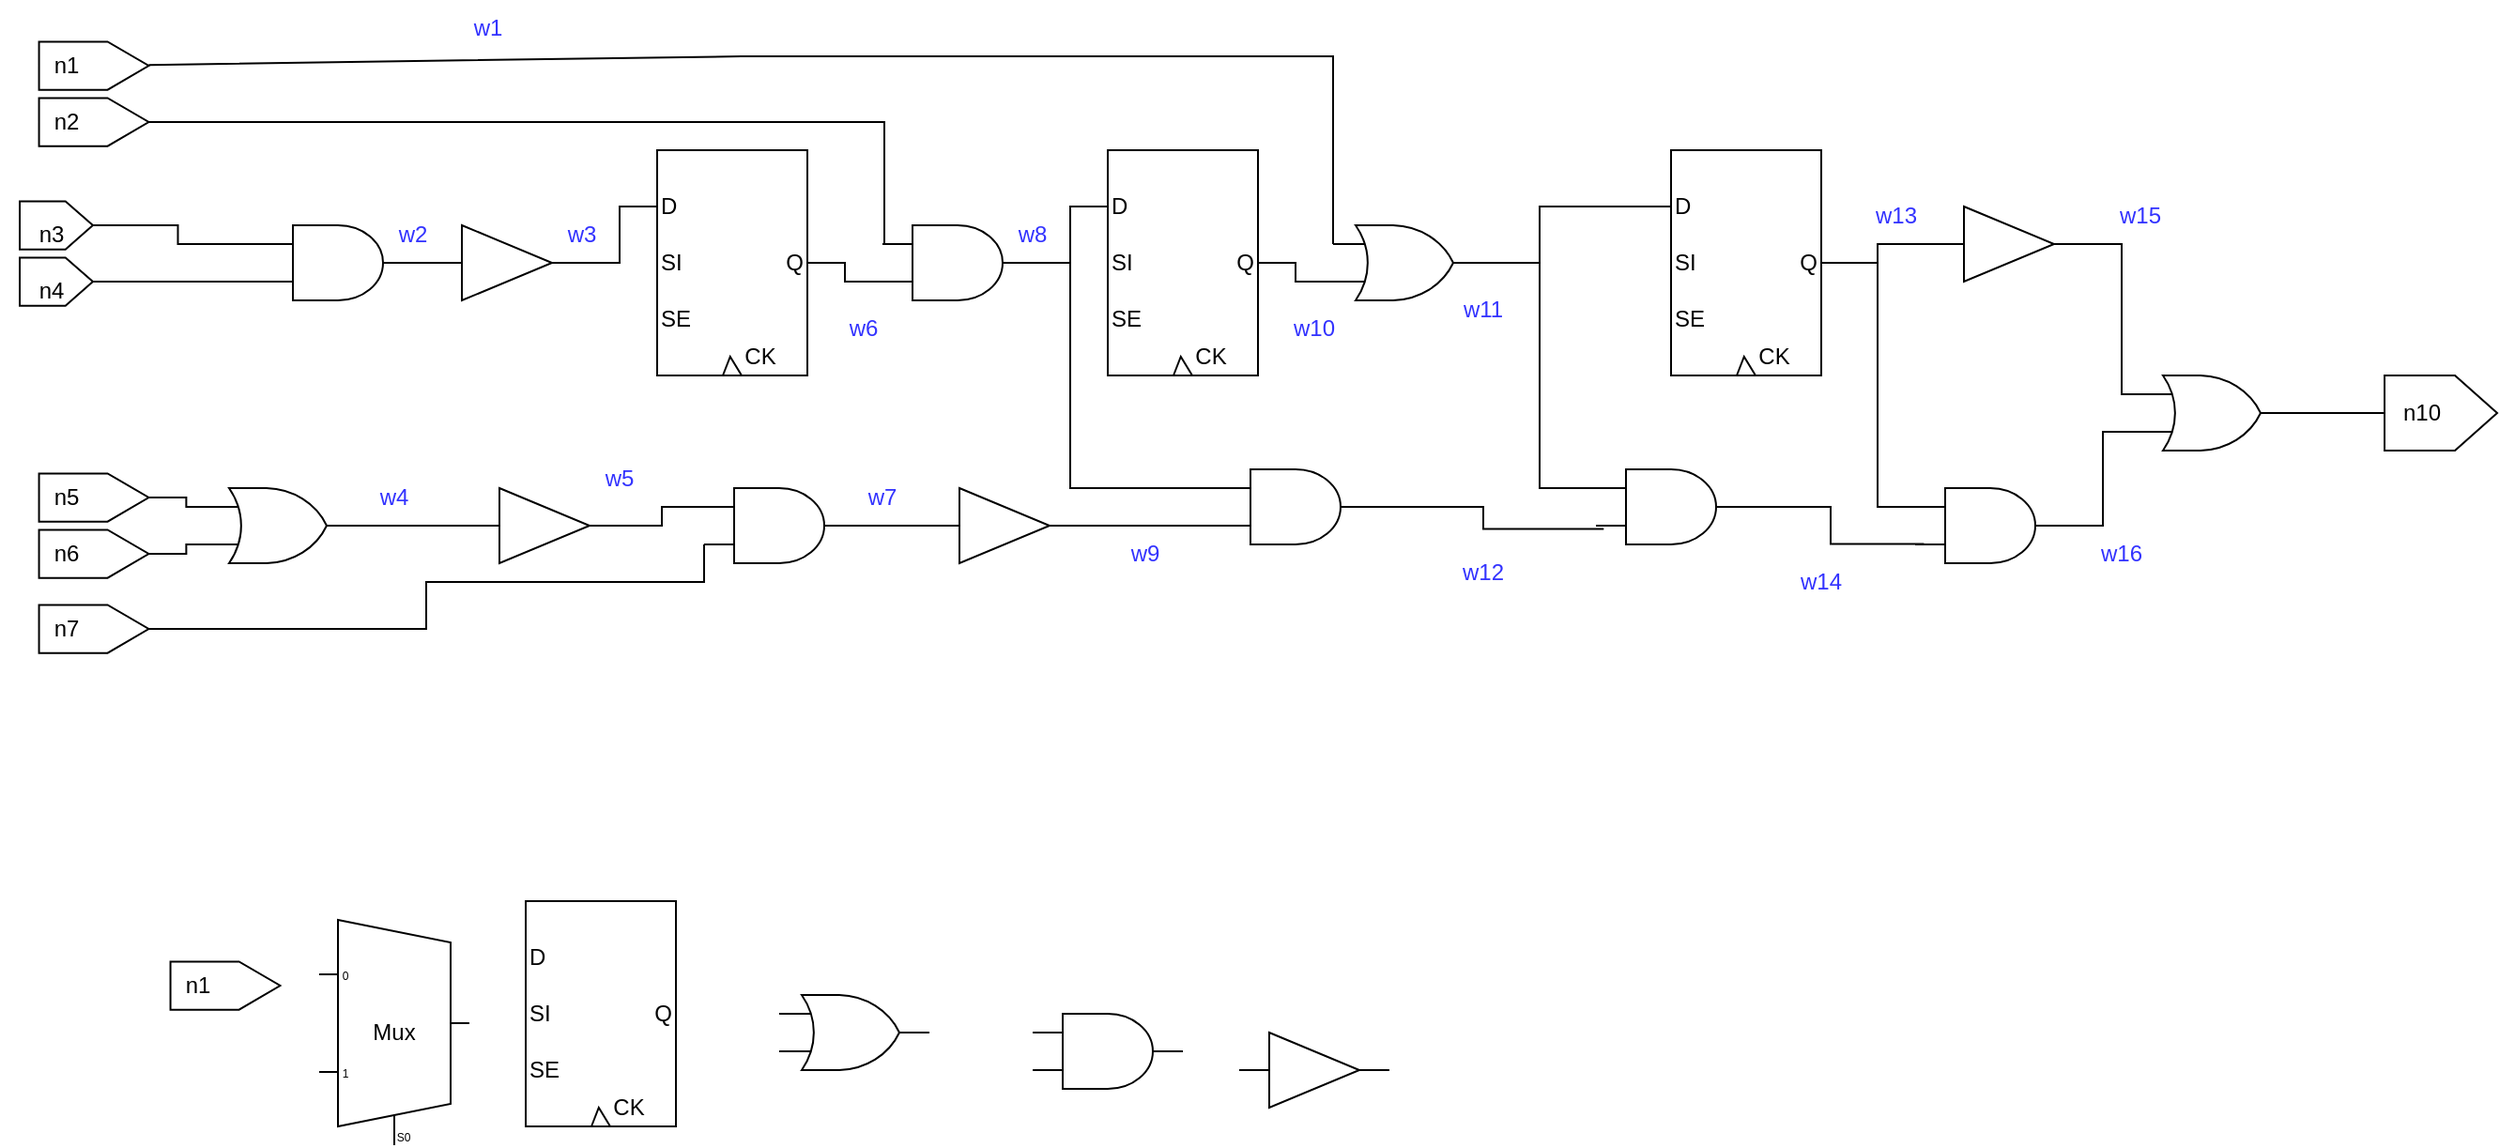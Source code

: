 <mxfile version="26.0.11">
  <diagram name="第 1 页" id="vpc49ctVf73j3qr0SeGl">
    <mxGraphModel dx="1728" dy="922" grid="1" gridSize="10" guides="1" tooltips="1" connect="1" arrows="1" fold="1" page="1" pageScale="1" pageWidth="850" pageHeight="1100" math="0" shadow="0">
      <root>
        <mxCell id="0" />
        <mxCell id="1" parent="0" />
        <mxCell id="kKcUOd927iJBqHVpucFE-1" value="" style="verticalLabelPosition=bottom;shadow=0;dashed=0;align=center;html=1;verticalAlign=top;shape=mxgraph.electrical.logic_gates.logic_gate;operation=and;" vertex="1" parent="1">
          <mxGeometry x="150" y="360" width="80" height="40" as="geometry" />
        </mxCell>
        <mxCell id="kKcUOd927iJBqHVpucFE-54" style="edgeStyle=orthogonalEdgeStyle;rounded=0;orthogonalLoop=1;jettySize=auto;html=1;entryX=0;entryY=0.5;entryDx=0;entryDy=0;endArrow=none;startFill=0;" edge="1" parent="1" source="kKcUOd927iJBqHVpucFE-2" target="kKcUOd927iJBqHVpucFE-25">
          <mxGeometry relative="1" as="geometry" />
        </mxCell>
        <mxCell id="kKcUOd927iJBqHVpucFE-2" value="" style="verticalLabelPosition=bottom;shadow=0;dashed=0;align=center;html=1;verticalAlign=top;shape=mxgraph.electrical.logic_gates.buffer2;" vertex="1" parent="1">
          <mxGeometry x="240" y="360" width="80" height="40" as="geometry" />
        </mxCell>
        <mxCell id="kKcUOd927iJBqHVpucFE-3" value="Mux" style="shadow=0;dashed=0;align=center;html=1;strokeWidth=1;shape=mxgraph.electrical.abstract.mux2;whiteSpace=wrap;" vertex="1" parent="1">
          <mxGeometry x="180" y="730" width="80" height="120" as="geometry" />
        </mxCell>
        <mxCell id="kKcUOd927iJBqHVpucFE-13" value="" style="group" vertex="1" connectable="0" parent="1">
          <mxGeometry x="600" y="320" width="80" height="120" as="geometry" />
        </mxCell>
        <mxCell id="kKcUOd927iJBqHVpucFE-6" value="" style="rounded=0;whiteSpace=wrap;html=1;" vertex="1" parent="kKcUOd927iJBqHVpucFE-13">
          <mxGeometry width="80" height="120" as="geometry" />
        </mxCell>
        <mxCell id="kKcUOd927iJBqHVpucFE-7" value="D" style="text;html=1;align=left;verticalAlign=middle;whiteSpace=wrap;rounded=0;" vertex="1" parent="kKcUOd927iJBqHVpucFE-13">
          <mxGeometry y="20" width="20" height="20" as="geometry" />
        </mxCell>
        <mxCell id="kKcUOd927iJBqHVpucFE-8" value="SI" style="text;html=1;align=left;verticalAlign=middle;whiteSpace=wrap;rounded=0;" vertex="1" parent="kKcUOd927iJBqHVpucFE-13">
          <mxGeometry y="50" width="20" height="20" as="geometry" />
        </mxCell>
        <mxCell id="kKcUOd927iJBqHVpucFE-9" value="SE" style="text;html=1;align=left;verticalAlign=middle;whiteSpace=wrap;rounded=0;" vertex="1" parent="kKcUOd927iJBqHVpucFE-13">
          <mxGeometry y="80" width="20" height="20" as="geometry" />
        </mxCell>
        <mxCell id="kKcUOd927iJBqHVpucFE-10" value="" style="verticalLabelPosition=bottom;verticalAlign=top;html=1;shape=mxgraph.basic.acute_triangle;dx=0.39;" vertex="1" parent="kKcUOd927iJBqHVpucFE-13">
          <mxGeometry x="35" y="110" width="10" height="10" as="geometry" />
        </mxCell>
        <mxCell id="kKcUOd927iJBqHVpucFE-11" value="CK" style="text;html=1;align=center;verticalAlign=middle;whiteSpace=wrap;rounded=0;" vertex="1" parent="kKcUOd927iJBqHVpucFE-13">
          <mxGeometry x="45" y="100" width="20" height="20" as="geometry" />
        </mxCell>
        <mxCell id="kKcUOd927iJBqHVpucFE-12" value="Q" style="text;html=1;align=right;verticalAlign=middle;whiteSpace=wrap;rounded=0;" vertex="1" parent="kKcUOd927iJBqHVpucFE-13">
          <mxGeometry x="60" y="50" width="20" height="20" as="geometry" />
        </mxCell>
        <mxCell id="kKcUOd927iJBqHVpucFE-14" value="" style="group" vertex="1" connectable="0" parent="1">
          <mxGeometry x="290" y="720" width="80" height="120" as="geometry" />
        </mxCell>
        <mxCell id="kKcUOd927iJBqHVpucFE-15" value="" style="rounded=0;whiteSpace=wrap;html=1;" vertex="1" parent="kKcUOd927iJBqHVpucFE-14">
          <mxGeometry width="80" height="120" as="geometry" />
        </mxCell>
        <mxCell id="kKcUOd927iJBqHVpucFE-16" value="D" style="text;html=1;align=left;verticalAlign=middle;whiteSpace=wrap;rounded=0;" vertex="1" parent="kKcUOd927iJBqHVpucFE-14">
          <mxGeometry y="20" width="20" height="20" as="geometry" />
        </mxCell>
        <mxCell id="kKcUOd927iJBqHVpucFE-17" value="SI" style="text;html=1;align=left;verticalAlign=middle;whiteSpace=wrap;rounded=0;" vertex="1" parent="kKcUOd927iJBqHVpucFE-14">
          <mxGeometry y="50" width="20" height="20" as="geometry" />
        </mxCell>
        <mxCell id="kKcUOd927iJBqHVpucFE-18" value="SE" style="text;html=1;align=left;verticalAlign=middle;whiteSpace=wrap;rounded=0;" vertex="1" parent="kKcUOd927iJBqHVpucFE-14">
          <mxGeometry y="80" width="20" height="20" as="geometry" />
        </mxCell>
        <mxCell id="kKcUOd927iJBqHVpucFE-19" value="" style="verticalLabelPosition=bottom;verticalAlign=top;html=1;shape=mxgraph.basic.acute_triangle;dx=0.39;" vertex="1" parent="kKcUOd927iJBqHVpucFE-14">
          <mxGeometry x="35" y="110" width="10" height="10" as="geometry" />
        </mxCell>
        <mxCell id="kKcUOd927iJBqHVpucFE-20" value="CK" style="text;html=1;align=center;verticalAlign=middle;whiteSpace=wrap;rounded=0;" vertex="1" parent="kKcUOd927iJBqHVpucFE-14">
          <mxGeometry x="45" y="100" width="20" height="20" as="geometry" />
        </mxCell>
        <mxCell id="kKcUOd927iJBqHVpucFE-21" value="Q" style="text;html=1;align=right;verticalAlign=middle;whiteSpace=wrap;rounded=0;" vertex="1" parent="kKcUOd927iJBqHVpucFE-14">
          <mxGeometry x="60" y="50" width="20" height="20" as="geometry" />
        </mxCell>
        <mxCell id="kKcUOd927iJBqHVpucFE-105" style="edgeStyle=orthogonalEdgeStyle;rounded=0;orthogonalLoop=1;jettySize=auto;html=1;entryX=0;entryY=0.5;entryDx=0;entryDy=0;endArrow=none;startFill=0;" edge="1" parent="1" source="kKcUOd927iJBqHVpucFE-22" target="kKcUOd927iJBqHVpucFE-34">
          <mxGeometry relative="1" as="geometry">
            <Array as="points">
              <mxPoint x="830" y="380" />
              <mxPoint x="830" y="350" />
            </Array>
          </mxGeometry>
        </mxCell>
        <mxCell id="kKcUOd927iJBqHVpucFE-22" value="" style="verticalLabelPosition=bottom;shadow=0;dashed=0;align=center;html=1;verticalAlign=top;shape=mxgraph.electrical.logic_gates.logic_gate;operation=or;" vertex="1" parent="1">
          <mxGeometry x="720" y="360" width="80" height="40" as="geometry" />
        </mxCell>
        <mxCell id="kKcUOd927iJBqHVpucFE-23" value="" style="group" vertex="1" connectable="0" parent="1">
          <mxGeometry x="360" y="320" width="80" height="120" as="geometry" />
        </mxCell>
        <mxCell id="kKcUOd927iJBqHVpucFE-24" value="" style="rounded=0;whiteSpace=wrap;html=1;" vertex="1" parent="kKcUOd927iJBqHVpucFE-23">
          <mxGeometry width="80" height="120" as="geometry" />
        </mxCell>
        <mxCell id="kKcUOd927iJBqHVpucFE-25" value="D" style="text;html=1;align=left;verticalAlign=middle;whiteSpace=wrap;rounded=0;" vertex="1" parent="kKcUOd927iJBqHVpucFE-23">
          <mxGeometry y="20" width="20" height="20" as="geometry" />
        </mxCell>
        <mxCell id="kKcUOd927iJBqHVpucFE-26" value="SI" style="text;html=1;align=left;verticalAlign=middle;whiteSpace=wrap;rounded=0;" vertex="1" parent="kKcUOd927iJBqHVpucFE-23">
          <mxGeometry y="50" width="20" height="20" as="geometry" />
        </mxCell>
        <mxCell id="kKcUOd927iJBqHVpucFE-27" value="SE" style="text;html=1;align=left;verticalAlign=middle;whiteSpace=wrap;rounded=0;" vertex="1" parent="kKcUOd927iJBqHVpucFE-23">
          <mxGeometry y="80" width="20" height="20" as="geometry" />
        </mxCell>
        <mxCell id="kKcUOd927iJBqHVpucFE-28" value="" style="verticalLabelPosition=bottom;verticalAlign=top;html=1;shape=mxgraph.basic.acute_triangle;dx=0.39;" vertex="1" parent="kKcUOd927iJBqHVpucFE-23">
          <mxGeometry x="35" y="110" width="10" height="10" as="geometry" />
        </mxCell>
        <mxCell id="kKcUOd927iJBqHVpucFE-29" value="CK" style="text;html=1;align=center;verticalAlign=middle;whiteSpace=wrap;rounded=0;" vertex="1" parent="kKcUOd927iJBqHVpucFE-23">
          <mxGeometry x="45" y="100" width="20" height="20" as="geometry" />
        </mxCell>
        <mxCell id="kKcUOd927iJBqHVpucFE-30" value="Q" style="text;html=1;align=right;verticalAlign=middle;whiteSpace=wrap;rounded=0;" vertex="1" parent="kKcUOd927iJBqHVpucFE-23">
          <mxGeometry x="60" y="50" width="20" height="20" as="geometry" />
        </mxCell>
        <mxCell id="kKcUOd927iJBqHVpucFE-58" style="edgeStyle=orthogonalEdgeStyle;rounded=0;orthogonalLoop=1;jettySize=auto;html=1;entryX=0;entryY=0.5;entryDx=0;entryDy=0;endArrow=none;startFill=0;" edge="1" parent="1" source="kKcUOd927iJBqHVpucFE-31" target="kKcUOd927iJBqHVpucFE-7">
          <mxGeometry relative="1" as="geometry" />
        </mxCell>
        <mxCell id="kKcUOd927iJBqHVpucFE-31" value="" style="verticalLabelPosition=bottom;shadow=0;dashed=0;align=center;html=1;verticalAlign=top;shape=mxgraph.electrical.logic_gates.logic_gate;operation=and;" vertex="1" parent="1">
          <mxGeometry x="480" y="360" width="80" height="40" as="geometry" />
        </mxCell>
        <mxCell id="kKcUOd927iJBqHVpucFE-32" value="" style="group" vertex="1" connectable="0" parent="1">
          <mxGeometry x="900" y="320" width="80" height="120" as="geometry" />
        </mxCell>
        <mxCell id="kKcUOd927iJBqHVpucFE-33" value="" style="rounded=0;whiteSpace=wrap;html=1;" vertex="1" parent="kKcUOd927iJBqHVpucFE-32">
          <mxGeometry width="80" height="120" as="geometry" />
        </mxCell>
        <mxCell id="kKcUOd927iJBqHVpucFE-34" value="D" style="text;html=1;align=left;verticalAlign=middle;whiteSpace=wrap;rounded=0;" vertex="1" parent="kKcUOd927iJBqHVpucFE-32">
          <mxGeometry y="20" width="20" height="20" as="geometry" />
        </mxCell>
        <mxCell id="kKcUOd927iJBqHVpucFE-35" value="SI" style="text;html=1;align=left;verticalAlign=middle;whiteSpace=wrap;rounded=0;" vertex="1" parent="kKcUOd927iJBqHVpucFE-32">
          <mxGeometry y="50" width="20" height="20" as="geometry" />
        </mxCell>
        <mxCell id="kKcUOd927iJBqHVpucFE-36" value="SE" style="text;html=1;align=left;verticalAlign=middle;whiteSpace=wrap;rounded=0;" vertex="1" parent="kKcUOd927iJBqHVpucFE-32">
          <mxGeometry y="80" width="20" height="20" as="geometry" />
        </mxCell>
        <mxCell id="kKcUOd927iJBqHVpucFE-37" value="" style="verticalLabelPosition=bottom;verticalAlign=top;html=1;shape=mxgraph.basic.acute_triangle;dx=0.39;" vertex="1" parent="kKcUOd927iJBqHVpucFE-32">
          <mxGeometry x="35" y="110" width="10" height="10" as="geometry" />
        </mxCell>
        <mxCell id="kKcUOd927iJBqHVpucFE-38" value="CK" style="text;html=1;align=center;verticalAlign=middle;whiteSpace=wrap;rounded=0;" vertex="1" parent="kKcUOd927iJBqHVpucFE-32">
          <mxGeometry x="45" y="100" width="20" height="20" as="geometry" />
        </mxCell>
        <mxCell id="kKcUOd927iJBqHVpucFE-39" value="Q" style="text;html=1;align=right;verticalAlign=middle;whiteSpace=wrap;rounded=0;" vertex="1" parent="kKcUOd927iJBqHVpucFE-32">
          <mxGeometry x="60" y="50" width="20" height="20" as="geometry" />
        </mxCell>
        <mxCell id="kKcUOd927iJBqHVpucFE-40" value="" style="verticalLabelPosition=bottom;shadow=0;dashed=0;align=center;html=1;verticalAlign=top;shape=mxgraph.electrical.logic_gates.logic_gate;operation=or;" vertex="1" parent="1">
          <mxGeometry x="425" y="770" width="80" height="40" as="geometry" />
        </mxCell>
        <mxCell id="kKcUOd927iJBqHVpucFE-41" value="" style="verticalLabelPosition=bottom;shadow=0;dashed=0;align=center;html=1;verticalAlign=top;shape=mxgraph.electrical.logic_gates.logic_gate;operation=and;" vertex="1" parent="1">
          <mxGeometry x="560" y="780" width="80" height="40" as="geometry" />
        </mxCell>
        <mxCell id="kKcUOd927iJBqHVpucFE-42" value="" style="verticalLabelPosition=bottom;shadow=0;dashed=0;align=center;html=1;verticalAlign=top;shape=mxgraph.electrical.logic_gates.buffer2;" vertex="1" parent="1">
          <mxGeometry x="670" y="790" width="80" height="40" as="geometry" />
        </mxCell>
        <mxCell id="kKcUOd927iJBqHVpucFE-43" value="" style="verticalLabelPosition=bottom;shadow=0;dashed=0;align=center;html=1;verticalAlign=top;shape=mxgraph.electrical.logic_gates.buffer2;" vertex="1" parent="1">
          <mxGeometry x="1040" y="350" width="80" height="40" as="geometry" />
        </mxCell>
        <mxCell id="kKcUOd927iJBqHVpucFE-56" value="" style="edgeStyle=orthogonalEdgeStyle;rounded=0;orthogonalLoop=1;jettySize=auto;html=1;endArrow=none;startFill=0;" edge="1" parent="1" source="kKcUOd927iJBqHVpucFE-45" target="kKcUOd927iJBqHVpucFE-46">
          <mxGeometry relative="1" as="geometry" />
        </mxCell>
        <mxCell id="kKcUOd927iJBqHVpucFE-45" value="" style="verticalLabelPosition=bottom;shadow=0;dashed=0;align=center;html=1;verticalAlign=top;shape=mxgraph.electrical.logic_gates.logic_gate;operation=or;" vertex="1" parent="1">
          <mxGeometry x="120" y="500" width="80" height="40" as="geometry" />
        </mxCell>
        <mxCell id="kKcUOd927iJBqHVpucFE-46" value="" style="verticalLabelPosition=bottom;shadow=0;dashed=0;align=center;html=1;verticalAlign=top;shape=mxgraph.electrical.logic_gates.buffer2;" vertex="1" parent="1">
          <mxGeometry x="260" y="500" width="80" height="40" as="geometry" />
        </mxCell>
        <mxCell id="kKcUOd927iJBqHVpucFE-60" style="edgeStyle=orthogonalEdgeStyle;rounded=0;orthogonalLoop=1;jettySize=auto;html=1;entryX=0;entryY=0.5;entryDx=0;entryDy=0;endArrow=none;startFill=0;" edge="1" parent="1" source="kKcUOd927iJBqHVpucFE-47" target="kKcUOd927iJBqHVpucFE-48">
          <mxGeometry relative="1" as="geometry" />
        </mxCell>
        <mxCell id="kKcUOd927iJBqHVpucFE-47" value="" style="verticalLabelPosition=bottom;shadow=0;dashed=0;align=center;html=1;verticalAlign=top;shape=mxgraph.electrical.logic_gates.logic_gate;operation=and;" vertex="1" parent="1">
          <mxGeometry x="385" y="500" width="80" height="40" as="geometry" />
        </mxCell>
        <mxCell id="kKcUOd927iJBqHVpucFE-48" value="" style="verticalLabelPosition=bottom;shadow=0;dashed=0;align=center;html=1;verticalAlign=top;shape=mxgraph.electrical.logic_gates.buffer2;" vertex="1" parent="1">
          <mxGeometry x="505" y="500" width="80" height="40" as="geometry" />
        </mxCell>
        <mxCell id="kKcUOd927iJBqHVpucFE-49" value="" style="verticalLabelPosition=bottom;shadow=0;dashed=0;align=center;html=1;verticalAlign=top;shape=mxgraph.electrical.logic_gates.logic_gate;operation=and;" vertex="1" parent="1">
          <mxGeometry x="660" y="490" width="80" height="40" as="geometry" />
        </mxCell>
        <mxCell id="kKcUOd927iJBqHVpucFE-50" value="" style="verticalLabelPosition=bottom;shadow=0;dashed=0;align=center;html=1;verticalAlign=top;shape=mxgraph.electrical.logic_gates.logic_gate;operation=and;" vertex="1" parent="1">
          <mxGeometry x="860" y="490" width="80" height="40" as="geometry" />
        </mxCell>
        <mxCell id="kKcUOd927iJBqHVpucFE-51" value="" style="verticalLabelPosition=bottom;shadow=0;dashed=0;align=center;html=1;verticalAlign=top;shape=mxgraph.electrical.logic_gates.logic_gate;operation=and;" vertex="1" parent="1">
          <mxGeometry x="1030" y="500" width="80" height="40" as="geometry" />
        </mxCell>
        <mxCell id="kKcUOd927iJBqHVpucFE-53" style="edgeStyle=orthogonalEdgeStyle;rounded=0;orthogonalLoop=1;jettySize=auto;html=1;entryX=0.033;entryY=0.5;entryDx=0;entryDy=0;entryPerimeter=0;strokeColor=default;endArrow=none;startFill=0;" edge="1" parent="1" source="kKcUOd927iJBqHVpucFE-1" target="kKcUOd927iJBqHVpucFE-2">
          <mxGeometry relative="1" as="geometry" />
        </mxCell>
        <mxCell id="kKcUOd927iJBqHVpucFE-55" style="edgeStyle=orthogonalEdgeStyle;rounded=0;orthogonalLoop=1;jettySize=auto;html=1;entryX=0;entryY=0.75;entryDx=0;entryDy=0;entryPerimeter=0;endArrow=none;startFill=0;" edge="1" parent="1" source="kKcUOd927iJBqHVpucFE-24" target="kKcUOd927iJBqHVpucFE-31">
          <mxGeometry relative="1" as="geometry" />
        </mxCell>
        <mxCell id="kKcUOd927iJBqHVpucFE-57" style="edgeStyle=orthogonalEdgeStyle;rounded=0;orthogonalLoop=1;jettySize=auto;html=1;entryX=0;entryY=0.25;entryDx=0;entryDy=0;entryPerimeter=0;endArrow=none;startFill=0;" edge="1" parent="1" source="kKcUOd927iJBqHVpucFE-46" target="kKcUOd927iJBqHVpucFE-47">
          <mxGeometry relative="1" as="geometry" />
        </mxCell>
        <mxCell id="kKcUOd927iJBqHVpucFE-59" style="edgeStyle=orthogonalEdgeStyle;rounded=0;orthogonalLoop=1;jettySize=auto;html=1;entryX=0;entryY=0.75;entryDx=0;entryDy=0;entryPerimeter=0;endArrow=none;startFill=0;" edge="1" parent="1" source="kKcUOd927iJBqHVpucFE-6" target="kKcUOd927iJBqHVpucFE-22">
          <mxGeometry relative="1" as="geometry" />
        </mxCell>
        <mxCell id="kKcUOd927iJBqHVpucFE-61" style="edgeStyle=orthogonalEdgeStyle;rounded=0;orthogonalLoop=1;jettySize=auto;html=1;entryX=0;entryY=0.75;entryDx=0;entryDy=0;entryPerimeter=0;endArrow=none;startFill=0;" edge="1" parent="1" source="kKcUOd927iJBqHVpucFE-48" target="kKcUOd927iJBqHVpucFE-49">
          <mxGeometry relative="1" as="geometry" />
        </mxCell>
        <mxCell id="kKcUOd927iJBqHVpucFE-64" style="edgeStyle=orthogonalEdgeStyle;rounded=0;orthogonalLoop=1;jettySize=auto;html=1;entryX=0;entryY=0.25;entryDx=0;entryDy=0;entryPerimeter=0;endArrow=none;startFill=0;" edge="1" parent="1" source="kKcUOd927iJBqHVpucFE-43" target="kKcUOd927iJBqHVpucFE-67">
          <mxGeometry relative="1" as="geometry">
            <mxPoint x="1140" y="410" as="targetPoint" />
            <Array as="points">
              <mxPoint x="1140" y="370" />
              <mxPoint x="1140" y="450" />
            </Array>
          </mxGeometry>
        </mxCell>
        <mxCell id="kKcUOd927iJBqHVpucFE-65" style="edgeStyle=orthogonalEdgeStyle;rounded=0;orthogonalLoop=1;jettySize=auto;html=1;entryX=0.052;entryY=0.793;entryDx=0;entryDy=0;entryPerimeter=0;endArrow=none;startFill=0;" edge="1" parent="1" source="kKcUOd927iJBqHVpucFE-49" target="kKcUOd927iJBqHVpucFE-50">
          <mxGeometry relative="1" as="geometry" />
        </mxCell>
        <mxCell id="kKcUOd927iJBqHVpucFE-66" style="edgeStyle=orthogonalEdgeStyle;rounded=0;orthogonalLoop=1;jettySize=auto;html=1;entryX=0.059;entryY=0.743;entryDx=0;entryDy=0;entryPerimeter=0;endArrow=none;startFill=0;" edge="1" parent="1" source="kKcUOd927iJBqHVpucFE-50" target="kKcUOd927iJBqHVpucFE-51">
          <mxGeometry relative="1" as="geometry" />
        </mxCell>
        <mxCell id="kKcUOd927iJBqHVpucFE-111" style="edgeStyle=orthogonalEdgeStyle;rounded=0;orthogonalLoop=1;jettySize=auto;html=1;entryX=0.5;entryY=0;entryDx=0;entryDy=0;endArrow=none;startFill=0;" edge="1" parent="1" source="kKcUOd927iJBqHVpucFE-67" target="kKcUOd927iJBqHVpucFE-110">
          <mxGeometry relative="1" as="geometry" />
        </mxCell>
        <mxCell id="kKcUOd927iJBqHVpucFE-67" value="" style="verticalLabelPosition=bottom;shadow=0;dashed=0;align=center;html=1;verticalAlign=top;shape=mxgraph.electrical.logic_gates.logic_gate;operation=or;" vertex="1" parent="1">
          <mxGeometry x="1150" y="440" width="80" height="40" as="geometry" />
        </mxCell>
        <mxCell id="kKcUOd927iJBqHVpucFE-68" style="edgeStyle=orthogonalEdgeStyle;rounded=0;orthogonalLoop=1;jettySize=auto;html=1;entryX=0;entryY=0.75;entryDx=0;entryDy=0;entryPerimeter=0;endArrow=none;startFill=0;" edge="1" parent="1" source="kKcUOd927iJBqHVpucFE-51" target="kKcUOd927iJBqHVpucFE-67">
          <mxGeometry relative="1" as="geometry" />
        </mxCell>
        <mxCell id="kKcUOd927iJBqHVpucFE-72" value="" style="group" vertex="1" connectable="0" parent="1">
          <mxGeometry x="10" y="350" width="59.21" height="20" as="geometry" />
        </mxCell>
        <mxCell id="kKcUOd927iJBqHVpucFE-70" value="" style="shape=offPageConnector;whiteSpace=wrap;html=1;rotation=-90;" vertex="1" parent="kKcUOd927iJBqHVpucFE-72">
          <mxGeometry x="17.189" y="-9.473" width="25.618" height="38.953" as="geometry" />
        </mxCell>
        <mxCell id="kKcUOd927iJBqHVpucFE-71" value="n3" style="text;html=1;align=center;verticalAlign=middle;whiteSpace=wrap;rounded=0;" vertex="1" parent="kKcUOd927iJBqHVpucFE-72">
          <mxGeometry x="12.03" y="10" width="30.78" height="10" as="geometry" />
        </mxCell>
        <mxCell id="kKcUOd927iJBqHVpucFE-73" value="" style="group" vertex="1" connectable="0" parent="1">
          <mxGeometry x="100" y="750" width="59.215" height="30" as="geometry" />
        </mxCell>
        <mxCell id="kKcUOd927iJBqHVpucFE-74" value="" style="shape=offPageConnector;whiteSpace=wrap;html=1;rotation=-90;" vertex="1" parent="kKcUOd927iJBqHVpucFE-73">
          <mxGeometry x="17.19" y="-14.21" width="25.62" height="58.43" as="geometry" />
        </mxCell>
        <mxCell id="kKcUOd927iJBqHVpucFE-75" value="n1" style="text;html=1;align=center;verticalAlign=middle;whiteSpace=wrap;rounded=0;" vertex="1" parent="kKcUOd927iJBqHVpucFE-73">
          <mxGeometry width="30.78" height="30" as="geometry" />
        </mxCell>
        <mxCell id="kKcUOd927iJBqHVpucFE-78" value="" style="group" vertex="1" connectable="0" parent="1">
          <mxGeometry x="10" y="380" width="59.21" height="20" as="geometry" />
        </mxCell>
        <mxCell id="kKcUOd927iJBqHVpucFE-79" value="" style="shape=offPageConnector;whiteSpace=wrap;html=1;rotation=-90;" vertex="1" parent="kKcUOd927iJBqHVpucFE-78">
          <mxGeometry x="17.189" y="-9.473" width="25.618" height="38.953" as="geometry" />
        </mxCell>
        <mxCell id="kKcUOd927iJBqHVpucFE-80" value="n4" style="text;html=1;align=center;verticalAlign=middle;whiteSpace=wrap;rounded=0;" vertex="1" parent="kKcUOd927iJBqHVpucFE-78">
          <mxGeometry x="12.03" y="10" width="30.78" height="10" as="geometry" />
        </mxCell>
        <mxCell id="kKcUOd927iJBqHVpucFE-81" value="" style="group" vertex="1" connectable="0" parent="1">
          <mxGeometry x="30" y="490.0" width="59.215" height="30" as="geometry" />
        </mxCell>
        <mxCell id="kKcUOd927iJBqHVpucFE-82" value="" style="shape=offPageConnector;whiteSpace=wrap;html=1;rotation=-90;" vertex="1" parent="kKcUOd927iJBqHVpucFE-81">
          <mxGeometry x="17.19" y="-14.21" width="25.62" height="58.43" as="geometry" />
        </mxCell>
        <mxCell id="kKcUOd927iJBqHVpucFE-83" value="n5" style="text;html=1;align=center;verticalAlign=middle;whiteSpace=wrap;rounded=0;" vertex="1" parent="kKcUOd927iJBqHVpucFE-81">
          <mxGeometry width="30.78" height="30" as="geometry" />
        </mxCell>
        <mxCell id="kKcUOd927iJBqHVpucFE-84" value="" style="group" vertex="1" connectable="0" parent="1">
          <mxGeometry x="30" y="520" width="59.215" height="30" as="geometry" />
        </mxCell>
        <mxCell id="kKcUOd927iJBqHVpucFE-85" value="" style="shape=offPageConnector;whiteSpace=wrap;html=1;rotation=-90;" vertex="1" parent="kKcUOd927iJBqHVpucFE-84">
          <mxGeometry x="17.19" y="-14.21" width="25.62" height="58.43" as="geometry" />
        </mxCell>
        <mxCell id="kKcUOd927iJBqHVpucFE-86" value="n6" style="text;html=1;align=center;verticalAlign=middle;whiteSpace=wrap;rounded=0;" vertex="1" parent="kKcUOd927iJBqHVpucFE-84">
          <mxGeometry width="30.78" height="30" as="geometry" />
        </mxCell>
        <mxCell id="kKcUOd927iJBqHVpucFE-87" value="" style="group" vertex="1" connectable="0" parent="1">
          <mxGeometry x="30" y="290.0" width="59.215" height="30" as="geometry" />
        </mxCell>
        <mxCell id="kKcUOd927iJBqHVpucFE-88" value="" style="shape=offPageConnector;whiteSpace=wrap;html=1;rotation=-90;" vertex="1" parent="kKcUOd927iJBqHVpucFE-87">
          <mxGeometry x="17.19" y="-14.21" width="25.62" height="58.43" as="geometry" />
        </mxCell>
        <mxCell id="kKcUOd927iJBqHVpucFE-89" value="n2" style="text;html=1;align=center;verticalAlign=middle;whiteSpace=wrap;rounded=0;" vertex="1" parent="kKcUOd927iJBqHVpucFE-87">
          <mxGeometry width="30.78" height="30" as="geometry" />
        </mxCell>
        <mxCell id="kKcUOd927iJBqHVpucFE-90" value="" style="group" vertex="1" connectable="0" parent="1">
          <mxGeometry x="30" y="560" width="59.215" height="30" as="geometry" />
        </mxCell>
        <mxCell id="kKcUOd927iJBqHVpucFE-91" value="" style="shape=offPageConnector;whiteSpace=wrap;html=1;rotation=-90;" vertex="1" parent="kKcUOd927iJBqHVpucFE-90">
          <mxGeometry x="17.19" y="-14.21" width="25.62" height="58.43" as="geometry" />
        </mxCell>
        <mxCell id="kKcUOd927iJBqHVpucFE-92" value="n7" style="text;html=1;align=center;verticalAlign=middle;whiteSpace=wrap;rounded=0;" vertex="1" parent="kKcUOd927iJBqHVpucFE-90">
          <mxGeometry width="30.78" height="30" as="geometry" />
        </mxCell>
        <mxCell id="kKcUOd927iJBqHVpucFE-93" value="" style="group" vertex="1" connectable="0" parent="1">
          <mxGeometry x="30" y="260.0" width="59.215" height="30" as="geometry" />
        </mxCell>
        <mxCell id="kKcUOd927iJBqHVpucFE-94" value="" style="shape=offPageConnector;whiteSpace=wrap;html=1;rotation=-90;" vertex="1" parent="kKcUOd927iJBqHVpucFE-93">
          <mxGeometry x="17.19" y="-14.21" width="25.62" height="58.43" as="geometry" />
        </mxCell>
        <mxCell id="kKcUOd927iJBqHVpucFE-95" value="n1" style="text;html=1;align=center;verticalAlign=middle;whiteSpace=wrap;rounded=0;" vertex="1" parent="kKcUOd927iJBqHVpucFE-93">
          <mxGeometry width="30.78" height="30" as="geometry" />
        </mxCell>
        <mxCell id="kKcUOd927iJBqHVpucFE-96" style="edgeStyle=orthogonalEdgeStyle;rounded=0;orthogonalLoop=1;jettySize=auto;html=1;entryX=0;entryY=0.25;entryDx=0;entryDy=0;entryPerimeter=0;endArrow=none;startFill=0;" edge="1" parent="1" source="kKcUOd927iJBqHVpucFE-70" target="kKcUOd927iJBqHVpucFE-1">
          <mxGeometry relative="1" as="geometry" />
        </mxCell>
        <mxCell id="kKcUOd927iJBqHVpucFE-97" style="edgeStyle=orthogonalEdgeStyle;rounded=0;orthogonalLoop=1;jettySize=auto;html=1;entryX=0;entryY=0.75;entryDx=0;entryDy=0;entryPerimeter=0;endArrow=none;startFill=0;" edge="1" parent="1" source="kKcUOd927iJBqHVpucFE-79" target="kKcUOd927iJBqHVpucFE-1">
          <mxGeometry relative="1" as="geometry" />
        </mxCell>
        <mxCell id="kKcUOd927iJBqHVpucFE-98" style="edgeStyle=orthogonalEdgeStyle;rounded=0;orthogonalLoop=1;jettySize=auto;html=1;entryX=0;entryY=0.25;entryDx=0;entryDy=0;entryPerimeter=0;endArrow=none;startFill=0;" edge="1" parent="1" source="kKcUOd927iJBqHVpucFE-82" target="kKcUOd927iJBqHVpucFE-45">
          <mxGeometry relative="1" as="geometry" />
        </mxCell>
        <mxCell id="kKcUOd927iJBqHVpucFE-99" style="edgeStyle=orthogonalEdgeStyle;rounded=0;orthogonalLoop=1;jettySize=auto;html=1;entryX=0;entryY=0.75;entryDx=0;entryDy=0;entryPerimeter=0;endArrow=none;startFill=0;" edge="1" parent="1" source="kKcUOd927iJBqHVpucFE-85" target="kKcUOd927iJBqHVpucFE-45">
          <mxGeometry relative="1" as="geometry" />
        </mxCell>
        <mxCell id="kKcUOd927iJBqHVpucFE-100" style="edgeStyle=orthogonalEdgeStyle;rounded=0;orthogonalLoop=1;jettySize=auto;html=1;exitX=0.5;exitY=1;exitDx=0;exitDy=0;endArrow=none;startFill=0;" edge="1" parent="1" source="kKcUOd927iJBqHVpucFE-88">
          <mxGeometry relative="1" as="geometry">
            <mxPoint x="481" y="370" as="targetPoint" />
            <Array as="points">
              <mxPoint x="481" y="305" />
              <mxPoint x="481" y="370" />
            </Array>
          </mxGeometry>
        </mxCell>
        <mxCell id="kKcUOd927iJBqHVpucFE-101" style="edgeStyle=orthogonalEdgeStyle;rounded=0;orthogonalLoop=1;jettySize=auto;html=1;entryX=0;entryY=0.75;entryDx=0;entryDy=0;entryPerimeter=0;endArrow=none;startFill=0;" edge="1" parent="1" source="kKcUOd927iJBqHVpucFE-91" target="kKcUOd927iJBqHVpucFE-47">
          <mxGeometry relative="1" as="geometry">
            <Array as="points">
              <mxPoint x="237" y="575" />
              <mxPoint x="237" y="550" />
              <mxPoint x="385" y="550" />
            </Array>
          </mxGeometry>
        </mxCell>
        <mxCell id="kKcUOd927iJBqHVpucFE-102" style="edgeStyle=orthogonalEdgeStyle;rounded=0;orthogonalLoop=1;jettySize=auto;html=1;entryX=0;entryY=0.25;entryDx=0;entryDy=0;entryPerimeter=0;endArrow=none;startFill=0;" edge="1" parent="1" source="kKcUOd927iJBqHVpucFE-94" target="kKcUOd927iJBqHVpucFE-22">
          <mxGeometry relative="1" as="geometry">
            <Array as="points">
              <mxPoint x="405" y="270" />
              <mxPoint x="720" y="270" />
            </Array>
          </mxGeometry>
        </mxCell>
        <mxCell id="kKcUOd927iJBqHVpucFE-103" style="edgeStyle=orthogonalEdgeStyle;rounded=0;orthogonalLoop=1;jettySize=auto;html=1;entryX=0;entryY=0.25;entryDx=0;entryDy=0;entryPerimeter=0;endArrow=none;startFill=0;" edge="1" parent="1" source="kKcUOd927iJBqHVpucFE-31" target="kKcUOd927iJBqHVpucFE-49">
          <mxGeometry relative="1" as="geometry">
            <Array as="points">
              <mxPoint x="580" y="380" />
              <mxPoint x="580" y="500" />
            </Array>
          </mxGeometry>
        </mxCell>
        <mxCell id="kKcUOd927iJBqHVpucFE-106" style="edgeStyle=orthogonalEdgeStyle;rounded=0;orthogonalLoop=1;jettySize=auto;html=1;entryX=0;entryY=0.25;entryDx=0;entryDy=0;entryPerimeter=0;endArrow=none;startFill=0;" edge="1" parent="1" source="kKcUOd927iJBqHVpucFE-22" target="kKcUOd927iJBqHVpucFE-50">
          <mxGeometry relative="1" as="geometry" />
        </mxCell>
        <mxCell id="kKcUOd927iJBqHVpucFE-107" style="edgeStyle=orthogonalEdgeStyle;rounded=0;orthogonalLoop=1;jettySize=auto;html=1;entryX=0;entryY=0.25;entryDx=0;entryDy=0;entryPerimeter=0;endArrow=none;startFill=0;" edge="1" parent="1" source="kKcUOd927iJBqHVpucFE-33" target="kKcUOd927iJBqHVpucFE-51">
          <mxGeometry relative="1" as="geometry">
            <Array as="points">
              <mxPoint x="1010" y="380" />
              <mxPoint x="1010" y="510" />
            </Array>
          </mxGeometry>
        </mxCell>
        <mxCell id="kKcUOd927iJBqHVpucFE-108" style="edgeStyle=orthogonalEdgeStyle;rounded=0;orthogonalLoop=1;jettySize=auto;html=1;entryX=0;entryY=0.5;entryDx=0;entryDy=0;endArrow=none;startFill=0;" edge="1" parent="1" source="kKcUOd927iJBqHVpucFE-33" target="kKcUOd927iJBqHVpucFE-43">
          <mxGeometry relative="1" as="geometry" />
        </mxCell>
        <mxCell id="kKcUOd927iJBqHVpucFE-110" value="" style="shape=offPageConnector;whiteSpace=wrap;html=1;rotation=-90;" vertex="1" parent="1">
          <mxGeometry x="1290" y="430" width="40" height="60" as="geometry" />
        </mxCell>
        <mxCell id="kKcUOd927iJBqHVpucFE-112" value="n10" style="text;html=1;align=center;verticalAlign=middle;whiteSpace=wrap;rounded=0;" vertex="1" parent="1">
          <mxGeometry x="1270" y="445" width="60" height="30" as="geometry" />
        </mxCell>
        <mxCell id="kKcUOd927iJBqHVpucFE-113" value="&lt;font style=&quot;color: rgb(51, 51, 255);&quot;&gt;w1&lt;/font&gt;" style="text;html=1;align=center;verticalAlign=middle;whiteSpace=wrap;rounded=0;" vertex="1" parent="1">
          <mxGeometry x="250" y="240" width="40" height="30" as="geometry" />
        </mxCell>
        <mxCell id="kKcUOd927iJBqHVpucFE-114" value="&lt;font style=&quot;color: rgb(51, 51, 255);&quot;&gt;w2&lt;/font&gt;" style="text;html=1;align=center;verticalAlign=middle;whiteSpace=wrap;rounded=0;" vertex="1" parent="1">
          <mxGeometry x="210" y="350" width="40" height="30" as="geometry" />
        </mxCell>
        <mxCell id="kKcUOd927iJBqHVpucFE-115" value="&lt;font style=&quot;color: rgb(51, 51, 255);&quot;&gt;w3&lt;/font&gt;" style="text;html=1;align=center;verticalAlign=middle;whiteSpace=wrap;rounded=0;" vertex="1" parent="1">
          <mxGeometry x="300" y="350" width="40" height="30" as="geometry" />
        </mxCell>
        <mxCell id="kKcUOd927iJBqHVpucFE-116" value="&lt;font style=&quot;color: rgb(51, 51, 255);&quot;&gt;w4&lt;/font&gt;" style="text;html=1;align=center;verticalAlign=middle;whiteSpace=wrap;rounded=0;" vertex="1" parent="1">
          <mxGeometry x="200" y="490" width="40" height="30" as="geometry" />
        </mxCell>
        <mxCell id="kKcUOd927iJBqHVpucFE-117" value="&lt;font style=&quot;color: rgb(51, 51, 255);&quot;&gt;w5&lt;/font&gt;" style="text;html=1;align=center;verticalAlign=middle;whiteSpace=wrap;rounded=0;" vertex="1" parent="1">
          <mxGeometry x="320" y="480" width="40" height="30" as="geometry" />
        </mxCell>
        <mxCell id="kKcUOd927iJBqHVpucFE-118" value="&lt;font style=&quot;color: rgb(51, 51, 255);&quot;&gt;w6&lt;/font&gt;" style="text;html=1;align=center;verticalAlign=middle;whiteSpace=wrap;rounded=0;" vertex="1" parent="1">
          <mxGeometry x="450" y="400" width="40" height="30" as="geometry" />
        </mxCell>
        <mxCell id="kKcUOd927iJBqHVpucFE-119" value="&lt;font style=&quot;color: rgb(51, 51, 255);&quot;&gt;w7&lt;/font&gt;" style="text;html=1;align=center;verticalAlign=middle;whiteSpace=wrap;rounded=0;" vertex="1" parent="1">
          <mxGeometry x="460" y="490" width="40" height="30" as="geometry" />
        </mxCell>
        <mxCell id="kKcUOd927iJBqHVpucFE-120" value="&lt;font style=&quot;color: rgb(51, 51, 255);&quot;&gt;w8&lt;/font&gt;" style="text;html=1;align=center;verticalAlign=middle;whiteSpace=wrap;rounded=0;" vertex="1" parent="1">
          <mxGeometry x="540" y="350" width="40" height="30" as="geometry" />
        </mxCell>
        <mxCell id="kKcUOd927iJBqHVpucFE-121" value="&lt;font style=&quot;color: rgb(51, 51, 255);&quot;&gt;w9&lt;/font&gt;" style="text;html=1;align=center;verticalAlign=middle;whiteSpace=wrap;rounded=0;" vertex="1" parent="1">
          <mxGeometry x="600" y="520" width="40" height="30" as="geometry" />
        </mxCell>
        <mxCell id="kKcUOd927iJBqHVpucFE-122" value="&lt;font style=&quot;color: rgb(51, 51, 255);&quot;&gt;w10&lt;/font&gt;" style="text;html=1;align=center;verticalAlign=middle;whiteSpace=wrap;rounded=0;" vertex="1" parent="1">
          <mxGeometry x="690" y="400" width="40" height="30" as="geometry" />
        </mxCell>
        <mxCell id="kKcUOd927iJBqHVpucFE-123" value="&lt;font style=&quot;color: rgb(51, 51, 255);&quot;&gt;w11&lt;/font&gt;" style="text;html=1;align=center;verticalAlign=middle;whiteSpace=wrap;rounded=0;" vertex="1" parent="1">
          <mxGeometry x="780" y="390" width="40" height="30" as="geometry" />
        </mxCell>
        <mxCell id="kKcUOd927iJBqHVpucFE-124" value="&lt;font style=&quot;color: rgb(51, 51, 255);&quot;&gt;w12&lt;/font&gt;" style="text;html=1;align=center;verticalAlign=middle;whiteSpace=wrap;rounded=0;" vertex="1" parent="1">
          <mxGeometry x="780" y="530" width="40" height="30" as="geometry" />
        </mxCell>
        <mxCell id="kKcUOd927iJBqHVpucFE-125" value="&lt;font style=&quot;color: rgb(51, 51, 255);&quot;&gt;w13&lt;/font&gt;" style="text;html=1;align=center;verticalAlign=middle;whiteSpace=wrap;rounded=0;" vertex="1" parent="1">
          <mxGeometry x="1000" y="340" width="40" height="30" as="geometry" />
        </mxCell>
        <mxCell id="kKcUOd927iJBqHVpucFE-126" value="&lt;font style=&quot;color: rgb(51, 51, 255);&quot;&gt;w14&lt;/font&gt;" style="text;html=1;align=center;verticalAlign=middle;whiteSpace=wrap;rounded=0;" vertex="1" parent="1">
          <mxGeometry x="960" y="535" width="40" height="30" as="geometry" />
        </mxCell>
        <mxCell id="kKcUOd927iJBqHVpucFE-127" value="&lt;font style=&quot;color: rgb(51, 51, 255);&quot;&gt;w15&lt;/font&gt;" style="text;html=1;align=center;verticalAlign=middle;whiteSpace=wrap;rounded=0;" vertex="1" parent="1">
          <mxGeometry x="1130" y="340" width="40" height="30" as="geometry" />
        </mxCell>
        <mxCell id="kKcUOd927iJBqHVpucFE-128" value="&lt;font style=&quot;color: rgb(51, 51, 255);&quot;&gt;w16&lt;/font&gt;" style="text;html=1;align=center;verticalAlign=middle;whiteSpace=wrap;rounded=0;" vertex="1" parent="1">
          <mxGeometry x="1120" y="520" width="40" height="30" as="geometry" />
        </mxCell>
      </root>
    </mxGraphModel>
  </diagram>
</mxfile>
